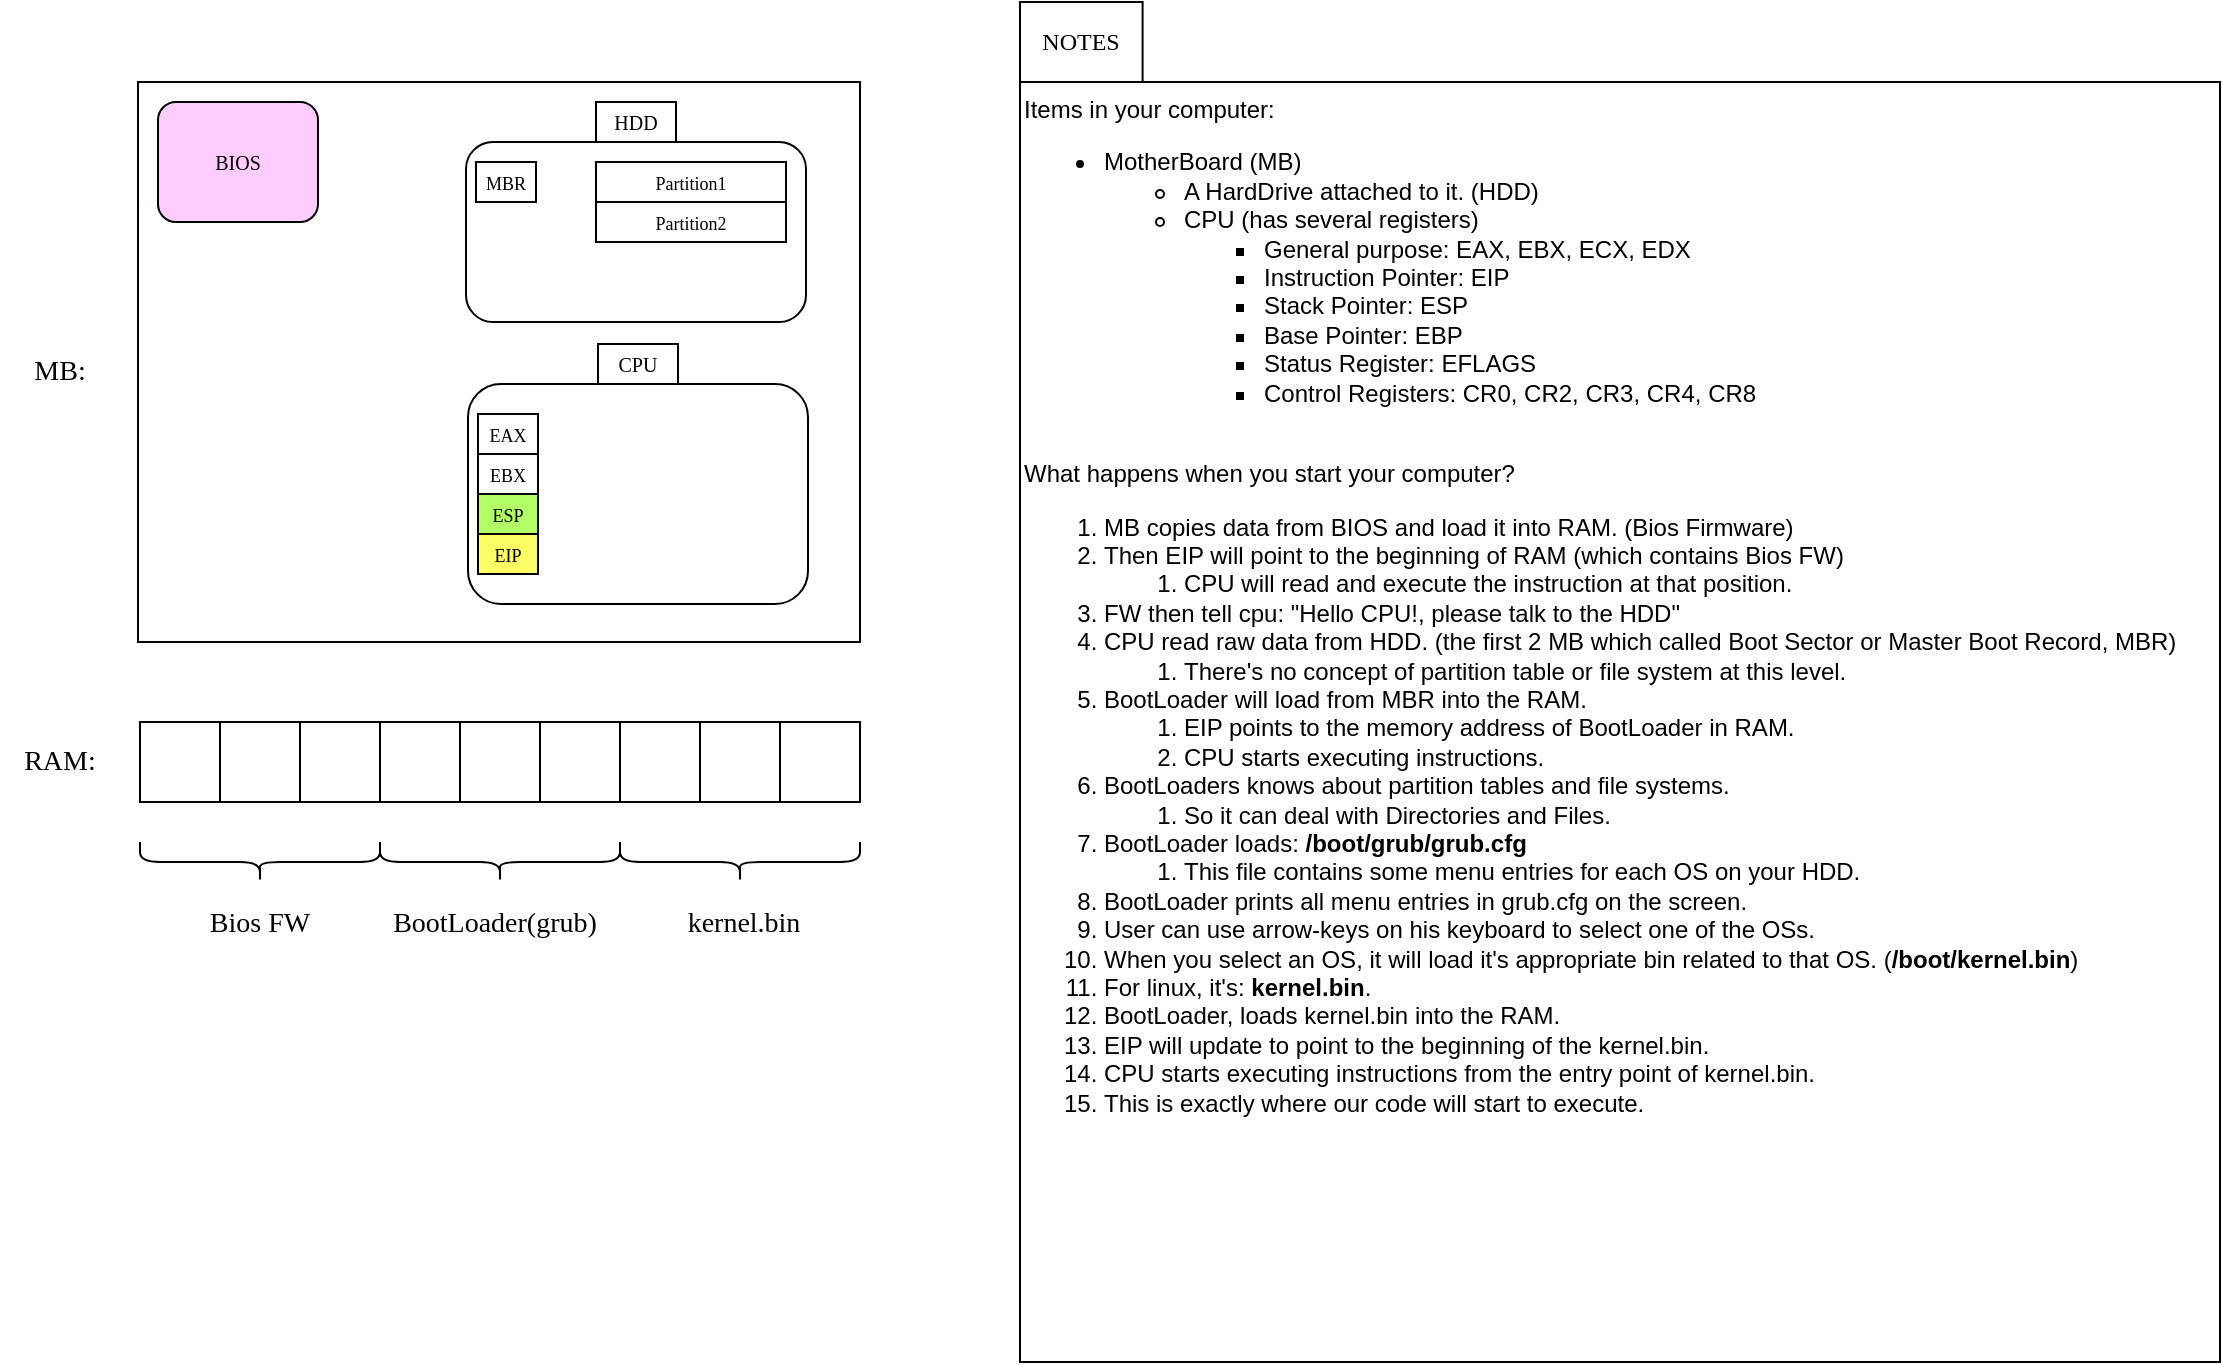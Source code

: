 <mxfile version="28.0.6">
  <diagram name="Page-1" id="ftl8nT4EawvvsuoXcHAU">
    <mxGraphModel dx="1568" dy="771" grid="1" gridSize="10" guides="1" tooltips="1" connect="1" arrows="1" fold="1" page="1" pageScale="1" pageWidth="850" pageHeight="1100" math="0" shadow="0">
      <root>
        <mxCell id="0" />
        <mxCell id="1" parent="0" />
        <mxCell id="fnOl9dyTfOavL_5eINVU-1" value="" style="rounded=0;whiteSpace=wrap;html=1;" parent="1" vertex="1">
          <mxGeometry x="79" y="40" width="361" height="280" as="geometry" />
        </mxCell>
        <mxCell id="fnOl9dyTfOavL_5eINVU-2" value="&lt;font style=&quot;font-size: 10px;&quot; face=&quot;ubuntu&quot;&gt;BIOS&lt;/font&gt;" style="rounded=1;whiteSpace=wrap;html=1;fillColor=#FFCCFF;" parent="1" vertex="1">
          <mxGeometry x="89" y="50" width="80" height="60" as="geometry" />
        </mxCell>
        <mxCell id="Gdn8Q-cJP8ju7WS-vJdH-10" value="" style="rounded=0;whiteSpace=wrap;html=1;" vertex="1" parent="1">
          <mxGeometry x="80" y="360" width="40" height="40" as="geometry" />
        </mxCell>
        <mxCell id="Gdn8Q-cJP8ju7WS-vJdH-11" value="" style="rounded=0;whiteSpace=wrap;html=1;" vertex="1" parent="1">
          <mxGeometry x="120" y="360" width="40" height="40" as="geometry" />
        </mxCell>
        <mxCell id="Gdn8Q-cJP8ju7WS-vJdH-12" value="" style="rounded=0;whiteSpace=wrap;html=1;" vertex="1" parent="1">
          <mxGeometry x="160" y="360" width="40" height="40" as="geometry" />
        </mxCell>
        <mxCell id="Gdn8Q-cJP8ju7WS-vJdH-13" value="" style="rounded=0;whiteSpace=wrap;html=1;" vertex="1" parent="1">
          <mxGeometry x="200" y="360" width="40" height="40" as="geometry" />
        </mxCell>
        <mxCell id="Gdn8Q-cJP8ju7WS-vJdH-14" value="" style="rounded=0;whiteSpace=wrap;html=1;" vertex="1" parent="1">
          <mxGeometry x="240" y="360" width="40" height="40" as="geometry" />
        </mxCell>
        <mxCell id="Gdn8Q-cJP8ju7WS-vJdH-15" value="" style="rounded=0;whiteSpace=wrap;html=1;" vertex="1" parent="1">
          <mxGeometry x="280" y="360" width="40" height="40" as="geometry" />
        </mxCell>
        <mxCell id="Gdn8Q-cJP8ju7WS-vJdH-16" value="" style="rounded=0;whiteSpace=wrap;html=1;" vertex="1" parent="1">
          <mxGeometry x="320" y="360" width="40" height="40" as="geometry" />
        </mxCell>
        <mxCell id="Gdn8Q-cJP8ju7WS-vJdH-17" value="" style="rounded=0;whiteSpace=wrap;html=1;" vertex="1" parent="1">
          <mxGeometry x="360" y="360" width="40" height="40" as="geometry" />
        </mxCell>
        <mxCell id="Gdn8Q-cJP8ju7WS-vJdH-18" value="" style="rounded=0;whiteSpace=wrap;html=1;" vertex="1" parent="1">
          <mxGeometry x="400" y="360" width="40" height="40" as="geometry" />
        </mxCell>
        <mxCell id="Gdn8Q-cJP8ju7WS-vJdH-21" value="" style="shape=curlyBracket;whiteSpace=wrap;html=1;rounded=1;labelPosition=left;verticalLabelPosition=middle;align=right;verticalAlign=middle;rotation=-90;" vertex="1" parent="1">
          <mxGeometry x="130" y="370" width="20" height="120" as="geometry" />
        </mxCell>
        <mxCell id="Gdn8Q-cJP8ju7WS-vJdH-22" value="" style="shape=curlyBracket;whiteSpace=wrap;html=1;rounded=1;labelPosition=left;verticalLabelPosition=middle;align=right;verticalAlign=middle;rotation=-90;" vertex="1" parent="1">
          <mxGeometry x="250" y="370" width="20" height="120" as="geometry" />
        </mxCell>
        <mxCell id="Gdn8Q-cJP8ju7WS-vJdH-23" value="" style="shape=curlyBracket;whiteSpace=wrap;html=1;rounded=1;labelPosition=left;verticalLabelPosition=middle;align=right;verticalAlign=middle;rotation=-90;" vertex="1" parent="1">
          <mxGeometry x="370" y="370" width="20" height="120" as="geometry" />
        </mxCell>
        <mxCell id="Gdn8Q-cJP8ju7WS-vJdH-24" value="&lt;font face=&quot;ubuntu&quot; style=&quot;font-size: 14px;&quot;&gt;RAM:&lt;/font&gt;" style="text;html=1;align=center;verticalAlign=middle;whiteSpace=wrap;rounded=0;" vertex="1" parent="1">
          <mxGeometry x="10" y="365" width="60" height="30" as="geometry" />
        </mxCell>
        <mxCell id="Gdn8Q-cJP8ju7WS-vJdH-25" value="&lt;font face=&quot;ubuntu&quot; style=&quot;font-size: 14px;&quot;&gt;MB:&lt;/font&gt;" style="text;html=1;align=center;verticalAlign=middle;whiteSpace=wrap;rounded=0;" vertex="1" parent="1">
          <mxGeometry x="10" y="170" width="60" height="30" as="geometry" />
        </mxCell>
        <mxCell id="Gdn8Q-cJP8ju7WS-vJdH-26" value="" style="group" vertex="1" connectable="0" parent="1">
          <mxGeometry x="244" y="171" width="170" height="130" as="geometry" />
        </mxCell>
        <mxCell id="fnOl9dyTfOavL_5eINVU-11" value="" style="rounded=1;whiteSpace=wrap;html=1;" parent="Gdn8Q-cJP8ju7WS-vJdH-26" vertex="1">
          <mxGeometry y="20" width="170" height="110" as="geometry" />
        </mxCell>
        <mxCell id="Gdn8Q-cJP8ju7WS-vJdH-1" value="&lt;p style=&quot;white-space-collapse: preserve;&quot; dir=&quot;auto&quot;&gt;&lt;font face=&quot;ubuntu&quot; style=&quot;font-size: 9px;&quot;&gt;EAX&lt;/font&gt;&lt;/p&gt;" style="rounded=0;whiteSpace=wrap;html=1;" vertex="1" parent="Gdn8Q-cJP8ju7WS-vJdH-26">
          <mxGeometry x="5" y="35" width="30" height="20" as="geometry" />
        </mxCell>
        <mxCell id="Gdn8Q-cJP8ju7WS-vJdH-2" value="&lt;p style=&quot;white-space-collapse: preserve;&quot; dir=&quot;auto&quot;&gt;&lt;font face=&quot;ubuntu&quot; style=&quot;font-size: 9px;&quot;&gt;EBX&lt;/font&gt;&lt;/p&gt;" style="rounded=0;whiteSpace=wrap;html=1;" vertex="1" parent="Gdn8Q-cJP8ju7WS-vJdH-26">
          <mxGeometry x="5" y="55" width="30" height="20" as="geometry" />
        </mxCell>
        <mxCell id="Gdn8Q-cJP8ju7WS-vJdH-3" value="&lt;p style=&quot;white-space-collapse: preserve;&quot; dir=&quot;auto&quot;&gt;&lt;font face=&quot;ubuntu&quot; style=&quot;font-size: 9px;&quot;&gt;EIP&lt;/font&gt;&lt;/p&gt;" style="rounded=0;whiteSpace=wrap;html=1;fillColor=#FFFF66;" vertex="1" parent="Gdn8Q-cJP8ju7WS-vJdH-26">
          <mxGeometry x="5" y="95" width="30" height="20" as="geometry" />
        </mxCell>
        <mxCell id="Gdn8Q-cJP8ju7WS-vJdH-4" value="&lt;p style=&quot;white-space-collapse: preserve;&quot; dir=&quot;auto&quot;&gt;&lt;font face=&quot;ubuntu&quot; style=&quot;font-size: 9px;&quot;&gt;ESP&lt;/font&gt;&lt;/p&gt;" style="rounded=0;whiteSpace=wrap;html=1;fillColor=#B3FF66;" vertex="1" parent="Gdn8Q-cJP8ju7WS-vJdH-26">
          <mxGeometry x="5" y="75" width="30" height="20" as="geometry" />
        </mxCell>
        <mxCell id="Gdn8Q-cJP8ju7WS-vJdH-5" value="&lt;font style=&quot;font-size: 10px;&quot; face=&quot;ubuntu&quot;&gt;CPU&lt;/font&gt;" style="text;html=1;align=center;verticalAlign=middle;whiteSpace=wrap;rounded=0;strokeColor=#000000;" vertex="1" parent="Gdn8Q-cJP8ju7WS-vJdH-26">
          <mxGeometry x="65" width="40" height="20" as="geometry" />
        </mxCell>
        <mxCell id="Gdn8Q-cJP8ju7WS-vJdH-27" value="" style="group" vertex="1" connectable="0" parent="1">
          <mxGeometry x="243" y="50" width="170" height="110" as="geometry" />
        </mxCell>
        <mxCell id="fnOl9dyTfOavL_5eINVU-10" value="" style="rounded=1;whiteSpace=wrap;html=1;" parent="Gdn8Q-cJP8ju7WS-vJdH-27" vertex="1">
          <mxGeometry y="20" width="170" height="90" as="geometry" />
        </mxCell>
        <mxCell id="fnOl9dyTfOavL_5eINVU-12" value="&lt;font style=&quot;font-size: 10px;&quot; face=&quot;ubuntu&quot;&gt;HDD&lt;/font&gt;" style="text;html=1;align=center;verticalAlign=middle;whiteSpace=wrap;rounded=0;strokeColor=#000000;" parent="Gdn8Q-cJP8ju7WS-vJdH-27" vertex="1">
          <mxGeometry x="65" width="40" height="20" as="geometry" />
        </mxCell>
        <mxCell id="Gdn8Q-cJP8ju7WS-vJdH-7" value="&lt;p style=&quot;white-space-collapse: preserve;&quot; dir=&quot;auto&quot;&gt;&lt;font face=&quot;ubuntu&quot; style=&quot;font-size: 9px;&quot;&gt;MBR&lt;/font&gt;&lt;/p&gt;" style="rounded=0;whiteSpace=wrap;html=1;" vertex="1" parent="Gdn8Q-cJP8ju7WS-vJdH-27">
          <mxGeometry x="5" y="30" width="30" height="20" as="geometry" />
        </mxCell>
        <mxCell id="Gdn8Q-cJP8ju7WS-vJdH-8" value="&lt;p style=&quot;white-space-collapse: preserve;&quot; dir=&quot;auto&quot;&gt;&lt;font face=&quot;ubuntu&quot; style=&quot;font-size: 9px;&quot;&gt;Partition1&lt;/font&gt;&lt;/p&gt;" style="rounded=0;whiteSpace=wrap;html=1;" vertex="1" parent="Gdn8Q-cJP8ju7WS-vJdH-27">
          <mxGeometry x="65" y="30" width="95" height="20" as="geometry" />
        </mxCell>
        <mxCell id="Gdn8Q-cJP8ju7WS-vJdH-9" value="&lt;p style=&quot;white-space-collapse: preserve;&quot; dir=&quot;auto&quot;&gt;&lt;span style=&quot;font-family: ubuntu; font-size: 9px;&quot;&gt;Partition2&lt;/span&gt;&lt;/p&gt;" style="rounded=0;whiteSpace=wrap;html=1;" vertex="1" parent="Gdn8Q-cJP8ju7WS-vJdH-27">
          <mxGeometry x="65" y="50" width="95" height="20" as="geometry" />
        </mxCell>
        <mxCell id="Gdn8Q-cJP8ju7WS-vJdH-28" value="&lt;font face=&quot;ubuntu&quot; style=&quot;font-size: 14px;&quot;&gt;BootLoader(grub)&lt;/font&gt;" style="text;html=1;align=center;verticalAlign=middle;whiteSpace=wrap;rounded=0;" vertex="1" parent="1">
          <mxGeometry x="186.5" y="446" width="140.5" height="30" as="geometry" />
        </mxCell>
        <mxCell id="Gdn8Q-cJP8ju7WS-vJdH-29" value="&lt;font face=&quot;ubuntu&quot; style=&quot;font-size: 14px;&quot;&gt;kernel.bin&lt;/font&gt;" style="text;html=1;align=center;verticalAlign=middle;whiteSpace=wrap;rounded=0;" vertex="1" parent="1">
          <mxGeometry x="337" y="446" width="90" height="30" as="geometry" />
        </mxCell>
        <mxCell id="Gdn8Q-cJP8ju7WS-vJdH-36" value="&lt;font face=&quot;ubuntu&quot; style=&quot;font-size: 14px;&quot;&gt;Bios FW&lt;/font&gt;" style="text;html=1;align=center;verticalAlign=middle;whiteSpace=wrap;rounded=0;" vertex="1" parent="1">
          <mxGeometry x="110" y="446" width="60" height="30" as="geometry" />
        </mxCell>
        <mxCell id="Gdn8Q-cJP8ju7WS-vJdH-32" value="&lt;font face=&quot;ubuntu&quot;&gt;NOTES&lt;/font&gt;" style="rounded=0;whiteSpace=wrap;html=1;" vertex="1" parent="1">
          <mxGeometry x="520" width="61.299" height="40" as="geometry" />
        </mxCell>
        <mxCell id="Gdn8Q-cJP8ju7WS-vJdH-35" value="&lt;div&gt;Items in your computer:&lt;/div&gt;&lt;div&gt;&lt;ul&gt;&lt;li&gt;MotherBoard (MB)&lt;/li&gt;&lt;ul&gt;&lt;li&gt;A HardDrive attached to it. (HDD)&lt;/li&gt;&lt;li&gt;CPU (has several registers)&lt;/li&gt;&lt;ul&gt;&lt;li&gt;General purpose: EAX, EBX, ECX, EDX&lt;/li&gt;&lt;li&gt;Instruction Pointer: EIP&lt;/li&gt;&lt;li&gt;Stack Pointer: ESP&lt;/li&gt;&lt;li&gt;Base Pointer: EBP&lt;/li&gt;&lt;li&gt;Status Register: EFLAGS&lt;/li&gt;&lt;li&gt;Control Registers: CR0, CR2, CR3, CR4, CR8&lt;/li&gt;&lt;/ul&gt;&lt;/ul&gt;&lt;/ul&gt;&lt;div&gt;&lt;br&gt;&lt;/div&gt;&lt;/div&gt;&lt;div&gt;What happens when you start your computer?&lt;br&gt;&lt;ol&gt;&lt;li&gt;&lt;span style=&quot;background-color: transparent; color: light-dark(rgb(0, 0, 0), rgb(255, 255, 255));&quot;&gt;MB copies data from BIOS and load it into RAM. (Bios Firmware)&lt;/span&gt;&lt;/li&gt;&lt;li&gt;Then EIP will point to the beginning of RAM (which contains Bios FW)&lt;/li&gt;&lt;ol&gt;&lt;li&gt;CPU will read and execute the instruction at that position.&lt;/li&gt;&lt;/ol&gt;&lt;li&gt;FW then tell cpu: &quot;Hello CPU!, please talk to the HDD&quot;&lt;/li&gt;&lt;li&gt;CPU read raw data from HDD. (the first 2 MB which called Boot Sector or Master Boot Record, MBR)&lt;/li&gt;&lt;ol&gt;&lt;li&gt;There&#39;s no concept of partition table or file system at this level.&lt;/li&gt;&lt;/ol&gt;&lt;li&gt;&lt;span style=&quot;background-color: transparent; color: light-dark(rgb(0, 0, 0), rgb(255, 255, 255));&quot;&gt;BootLoader will load from MBR into the RAM.&lt;/span&gt;&lt;/li&gt;&lt;ol&gt;&lt;li&gt;EIP points to the memory address of BootLoader in RAM.&lt;/li&gt;&lt;li&gt;CPU starts executing instructions.&lt;/li&gt;&lt;/ol&gt;&lt;li&gt;&lt;span style=&quot;background-color: transparent; color: light-dark(rgb(0, 0, 0), rgb(255, 255, 255));&quot;&gt;BootLoaders knows about partition tables and file systems.&lt;/span&gt;&lt;/li&gt;&lt;ol&gt;&lt;li&gt;So it can deal with Directories and Files.&lt;/li&gt;&lt;/ol&gt;&lt;li&gt;BootLoader loads: &lt;b&gt;/boot/grub/grub.cfg&lt;/b&gt;&lt;/li&gt;&lt;ol&gt;&lt;li&gt;This file contains some menu entries for each OS on your HDD.&lt;/li&gt;&lt;/ol&gt;&lt;li&gt;&lt;span style=&quot;background-color: transparent; color: light-dark(rgb(0, 0, 0), rgb(255, 255, 255));&quot;&gt;BootLoader prints all menu entries in grub.cfg on the screen.&amp;nbsp;&lt;/span&gt;&lt;/li&gt;&lt;li&gt;&lt;span style=&quot;background-color: transparent; color: light-dark(rgb(0, 0, 0), rgb(255, 255, 255));&quot;&gt;User can use arrow-keys on his keyboard to select one of the OSs.&lt;/span&gt;&lt;/li&gt;&lt;li&gt;&lt;span style=&quot;background-color: transparent; color: light-dark(rgb(0, 0, 0), rgb(255, 255, 255));&quot;&gt;When you select an OS, it will load it&#39;s appropriate bin related to that OS. (&lt;b&gt;/boot/kernel.bin&lt;/b&gt;)&lt;/span&gt;&lt;/li&gt;&lt;li&gt;&lt;span style=&quot;background-color: transparent; color: light-dark(rgb(0, 0, 0), rgb(255, 255, 255));&quot;&gt;For linux, it&#39;s: &lt;b&gt;kernel.bin&lt;/b&gt;.&lt;/span&gt;&lt;/li&gt;&lt;li&gt;&lt;span style=&quot;background-color: transparent; color: light-dark(rgb(0, 0, 0), rgb(255, 255, 255));&quot;&gt;BootLoader, loads kernel.bin into the RAM.&lt;/span&gt;&lt;/li&gt;&lt;li&gt;&lt;span style=&quot;background-color: transparent; color: light-dark(rgb(0, 0, 0), rgb(255, 255, 255));&quot;&gt;EIP will update to point to the beginning of the kernel.bin.&lt;/span&gt;&lt;/li&gt;&lt;li&gt;&lt;span style=&quot;background-color: transparent; color: light-dark(rgb(0, 0, 0), rgb(255, 255, 255));&quot;&gt;CPU starts executing instructions from the entry point of kernel.bin.&lt;/span&gt;&lt;/li&gt;&lt;li&gt;This is exactly where our code will start to execute.&lt;/li&gt;&lt;/ol&gt;&lt;/div&gt;" style="rounded=0;whiteSpace=wrap;html=1;align=left;verticalAlign=top;" vertex="1" parent="1">
          <mxGeometry x="520" y="40" width="600" height="640" as="geometry" />
        </mxCell>
      </root>
    </mxGraphModel>
  </diagram>
</mxfile>
